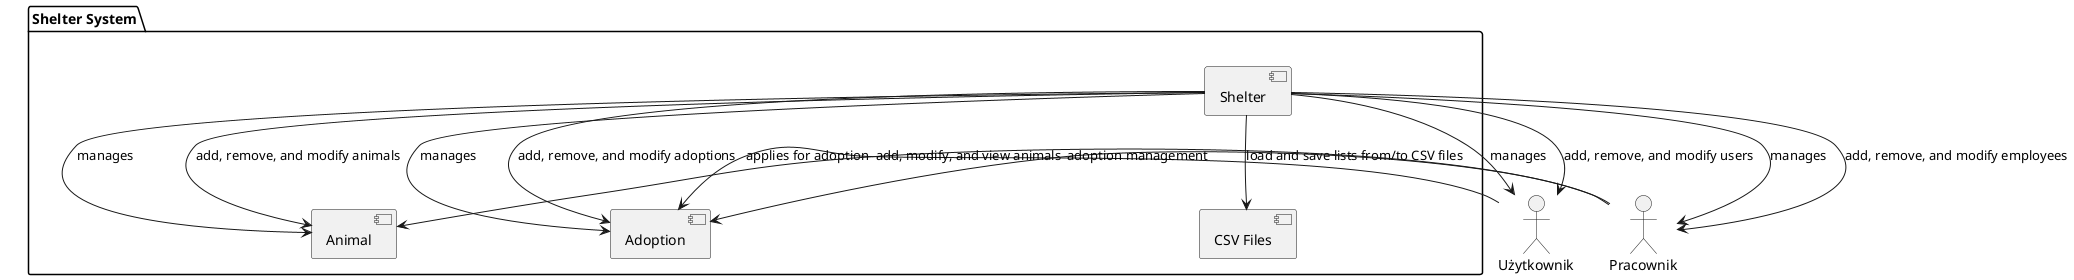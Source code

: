 @startuml
actor "Użytkownik" as User
actor "Pracownik" as Employee

package "Shelter System" {
    [Shelter] -down-> [Animal] : manages
    [Shelter] -down-> [Employee] : manages
    [Shelter] -down-> [Adoption] : manages
    [Shelter] -down-> [User] : manages

    [Shelter] --> [Animal] : add, remove, and modify animals
    [Shelter] --> [Employee] : add, remove, and modify employees
    [Shelter] --> [Adoption] : add, remove, and modify adoptions
    [Shelter] --> [User] : add, remove, and modify users
    [Shelter] --> [CSV Files] : load and save lists from/to CSV files
}

User --> [Adoption] : applies for adoption

Employee --> [Animal] : add, modify, and view animals
Employee --> [Adoption] : adoption management

@enduml

